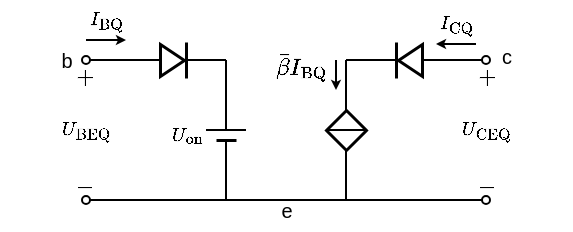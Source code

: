 <mxfile version="17.2.1" type="device"><diagram id="IWnlxCANj-kkXZdqm2OR" name="第 1 页"><mxGraphModel dx="262" dy="191" grid="1" gridSize="5" guides="1" tooltips="1" connect="1" arrows="1" fold="1" page="1" pageScale="1" pageWidth="827" pageHeight="1169" math="1" shadow="0"><root><mxCell id="0"/><mxCell id="1" parent="0"/><mxCell id="dY4rVBNql4zFu-KEMlVH-2" value="" style="endArrow=none;html=1;rounded=0;strokeWidth=1.5;" edge="1" parent="1"><mxGeometry width="50" height="50" relative="1" as="geometry"><mxPoint x="240" y="144" as="sourcePoint"/><mxPoint x="240" y="126" as="targetPoint"/></mxGeometry></mxCell><mxCell id="dY4rVBNql4zFu-KEMlVH-3" value="" style="endArrow=none;html=1;rounded=0;strokeWidth=1;startArrow=oval;startFill=0;endSize=4;startSize=4;" edge="1" parent="1"><mxGeometry width="50" height="50" relative="1" as="geometry"><mxPoint x="190" y="135" as="sourcePoint"/><mxPoint x="260" y="135" as="targetPoint"/></mxGeometry></mxCell><mxCell id="dY4rVBNql4zFu-KEMlVH-4" value="" style="endArrow=none;html=1;rounded=0;strokeWidth=1;" edge="1" parent="1"><mxGeometry width="50" height="50" relative="1" as="geometry"><mxPoint x="250" y="170" as="sourcePoint"/><mxPoint x="270" y="170" as="targetPoint"/></mxGeometry></mxCell><mxCell id="dY4rVBNql4zFu-KEMlVH-5" value="" style="endArrow=none;html=1;rounded=0;strokeWidth=1.5;" edge="1" parent="1"><mxGeometry width="50" height="50" relative="1" as="geometry"><mxPoint x="255" y="175" as="sourcePoint"/><mxPoint x="265" y="175" as="targetPoint"/></mxGeometry></mxCell><mxCell id="dY4rVBNql4zFu-KEMlVH-6" value="" style="endArrow=none;html=1;rounded=0;strokeWidth=1;" edge="1" parent="1"><mxGeometry width="50" height="50" relative="1" as="geometry"><mxPoint x="260" y="135" as="sourcePoint"/><mxPoint x="260" y="170" as="targetPoint"/></mxGeometry></mxCell><mxCell id="dY4rVBNql4zFu-KEMlVH-7" value="" style="endArrow=none;html=1;rounded=0;strokeWidth=1;" edge="1" parent="1"><mxGeometry width="50" height="50" relative="1" as="geometry"><mxPoint x="260" y="205" as="sourcePoint"/><mxPoint x="260" y="175" as="targetPoint"/></mxGeometry></mxCell><mxCell id="dY4rVBNql4zFu-KEMlVH-8" value="b" style="text;html=1;align=center;verticalAlign=middle;resizable=0;points=[];autosize=1;strokeColor=none;fillColor=none;fontSize=10;" vertex="1" parent="1"><mxGeometry x="170" y="125" width="20" height="20" as="geometry"/></mxCell><mxCell id="dY4rVBNql4zFu-KEMlVH-9" value="$$I_{\mathrm{BQ}}$$" style="text;html=1;align=center;verticalAlign=middle;resizable=1;points=[];autosize=1;strokeColor=none;fillColor=none;fontSize=8;movable=1;rotatable=1;deletable=1;editable=1;connectable=1;" vertex="1" parent="1"><mxGeometry x="190" y="105" width="20" height="20" as="geometry"/></mxCell><mxCell id="dY4rVBNql4zFu-KEMlVH-10" value="" style="endArrow=classic;html=1;rounded=0;fontSize=10;startSize=2;endSize=2;strokeWidth=1;" edge="1" parent="1"><mxGeometry width="50" height="50" relative="1" as="geometry"><mxPoint x="190" y="125" as="sourcePoint"/><mxPoint x="210" y="125" as="targetPoint"/></mxGeometry></mxCell><mxCell id="dY4rVBNql4zFu-KEMlVH-11" value="$$U_{\mathrm{BEQ}}$$" style="text;html=1;align=center;verticalAlign=middle;resizable=1;points=[];autosize=1;strokeColor=none;fillColor=none;fontSize=8;movable=1;rotatable=1;deletable=1;editable=1;connectable=0;" vertex="1" parent="1"><mxGeometry x="180" y="160" width="20" height="20" as="geometry"/></mxCell><mxCell id="dY4rVBNql4zFu-KEMlVH-12" value="$$+$$" style="text;html=1;align=center;verticalAlign=middle;resizable=1;points=[];autosize=1;strokeColor=none;fillColor=none;fontSize=10;movable=1;rotatable=1;deletable=1;editable=1;connectable=0;" vertex="1" parent="1"><mxGeometry x="181" y="135" width="15" height="15" as="geometry"/></mxCell><mxCell id="dY4rVBNql4zFu-KEMlVH-13" value="$$-$$" style="text;html=1;align=center;verticalAlign=middle;resizable=1;points=[];autosize=1;strokeColor=none;fillColor=none;fontSize=10;movable=1;rotatable=1;deletable=1;editable=1;connectable=0;" vertex="1" parent="1"><mxGeometry x="181" y="190" width="15" height="15" as="geometry"/></mxCell><mxCell id="dY4rVBNql4zFu-KEMlVH-14" value="" style="endArrow=oval;html=1;rounded=0;fontSize=10;startSize=4;endSize=4;strokeWidth=1;startArrow=oval;startFill=0;endFill=0;" edge="1" parent="1"><mxGeometry width="50" height="50" relative="1" as="geometry"><mxPoint x="190" y="205" as="sourcePoint"/><mxPoint x="390" y="205" as="targetPoint"/></mxGeometry></mxCell><mxCell id="dY4rVBNql4zFu-KEMlVH-15" value="" style="rhombus;whiteSpace=wrap;html=1;fontSize=10;strokeWidth=1.5;" vertex="1" parent="1"><mxGeometry x="310" y="160" width="20" height="20" as="geometry"/></mxCell><mxCell id="dY4rVBNql4zFu-KEMlVH-16" value="" style="endArrow=none;html=1;rounded=0;fontSize=10;startSize=4;endSize=4;strokeWidth=1;exitX=0;exitY=0.5;exitDx=0;exitDy=0;entryX=1;entryY=0.5;entryDx=0;entryDy=0;" edge="1" parent="1" source="dY4rVBNql4zFu-KEMlVH-15" target="dY4rVBNql4zFu-KEMlVH-15"><mxGeometry width="50" height="50" relative="1" as="geometry"><mxPoint x="310" y="165" as="sourcePoint"/><mxPoint x="360" y="115" as="targetPoint"/></mxGeometry></mxCell><mxCell id="dY4rVBNql4zFu-KEMlVH-17" value="" style="endArrow=none;html=1;rounded=0;fontSize=10;startSize=4;endSize=4;strokeWidth=1;exitX=0.5;exitY=0;exitDx=0;exitDy=0;" edge="1" parent="1" source="dY4rVBNql4zFu-KEMlVH-15"><mxGeometry width="50" height="50" relative="1" as="geometry"><mxPoint x="350" y="130" as="sourcePoint"/><mxPoint x="320" y="135" as="targetPoint"/></mxGeometry></mxCell><mxCell id="dY4rVBNql4zFu-KEMlVH-18" value="" style="endArrow=none;html=1;rounded=0;fontSize=10;startSize=4;endSize=4;strokeWidth=1;exitX=0.5;exitY=1;exitDx=0;exitDy=0;" edge="1" parent="1" source="dY4rVBNql4zFu-KEMlVH-15"><mxGeometry width="50" height="50" relative="1" as="geometry"><mxPoint x="355" y="180" as="sourcePoint"/><mxPoint x="320" y="205" as="targetPoint"/></mxGeometry></mxCell><mxCell id="dY4rVBNql4zFu-KEMlVH-19" value="" style="endArrow=classic;html=1;rounded=0;fontSize=10;startSize=2;endSize=2;strokeWidth=1;" edge="1" parent="1"><mxGeometry width="50" height="50" relative="1" as="geometry"><mxPoint x="315" y="135" as="sourcePoint"/><mxPoint x="315" y="150" as="targetPoint"/></mxGeometry></mxCell><mxCell id="dY4rVBNql4zFu-KEMlVH-20" value="$$\bar{\beta}I_{\mathrm{BQ}}$$" style="text;html=1;align=center;verticalAlign=middle;resizable=1;points=[];autosize=1;strokeColor=none;fillColor=none;fontSize=10;movable=1;rotatable=1;deletable=1;editable=1;connectable=1;" vertex="1" parent="1"><mxGeometry x="284" y="130" width="26" height="15" as="geometry"/></mxCell><mxCell id="dY4rVBNql4zFu-KEMlVH-22" value="" style="endArrow=oval;html=1;rounded=0;fontSize=10;startSize=4;endSize=4;strokeWidth=1;endFill=0;" edge="1" parent="1"><mxGeometry width="50" height="50" relative="1" as="geometry"><mxPoint x="320" y="135" as="sourcePoint"/><mxPoint x="390" y="135" as="targetPoint"/></mxGeometry></mxCell><mxCell id="dY4rVBNql4zFu-KEMlVH-23" value="" style="triangle;whiteSpace=wrap;html=1;strokeWidth=1.5;connectable=0;allowArrows=0;flipH=1;" vertex="1" parent="1"><mxGeometry x="346" y="127" width="12" height="16" as="geometry"/></mxCell><mxCell id="dY4rVBNql4zFu-KEMlVH-24" value="" style="endArrow=none;html=1;rounded=0;strokeWidth=1.5;" edge="1" parent="1"><mxGeometry width="50" height="50" relative="1" as="geometry"><mxPoint x="345" y="144" as="sourcePoint"/><mxPoint x="345" y="126.0" as="targetPoint"/></mxGeometry></mxCell><mxCell id="dY4rVBNql4zFu-KEMlVH-25" value="$$I_{\mathrm{CQ}}$$" style="text;html=1;align=center;verticalAlign=middle;resizable=1;points=[];autosize=1;strokeColor=none;fillColor=none;fontSize=8;movable=1;rotatable=1;deletable=1;editable=1;connectable=1;" vertex="1" parent="1"><mxGeometry x="365" y="107" width="20" height="20" as="geometry"/></mxCell><mxCell id="dY4rVBNql4zFu-KEMlVH-26" value="" style="endArrow=classic;html=1;rounded=0;fontSize=10;startSize=2;endSize=2;strokeWidth=1;" edge="1" parent="1"><mxGeometry width="50" height="50" relative="1" as="geometry"><mxPoint x="385" y="127" as="sourcePoint"/><mxPoint x="365" y="127" as="targetPoint"/></mxGeometry></mxCell><mxCell id="dY4rVBNql4zFu-KEMlVH-27" value="c" style="text;html=1;align=center;verticalAlign=middle;resizable=0;points=[];autosize=1;strokeColor=none;fillColor=none;fontSize=10;" vertex="1" parent="1"><mxGeometry x="390" y="123" width="20" height="20" as="geometry"/></mxCell><mxCell id="dY4rVBNql4zFu-KEMlVH-28" value="e" style="text;html=1;align=center;verticalAlign=middle;resizable=0;points=[];autosize=1;strokeColor=none;fillColor=none;fontSize=10;" vertex="1" parent="1"><mxGeometry x="280" y="200" width="20" height="20" as="geometry"/></mxCell><mxCell id="dY4rVBNql4zFu-KEMlVH-29" value="$$+$$" style="text;html=1;align=center;verticalAlign=middle;resizable=1;points=[];autosize=1;strokeColor=none;fillColor=none;fontSize=10;movable=1;rotatable=1;deletable=1;editable=1;connectable=0;" vertex="1" parent="1"><mxGeometry x="382" y="135" width="15" height="15" as="geometry"/></mxCell><mxCell id="dY4rVBNql4zFu-KEMlVH-30" value="$$U_{\mathrm{CEQ}}$$" style="text;html=1;align=center;verticalAlign=middle;resizable=1;points=[];autosize=1;strokeColor=none;fillColor=none;fontSize=8;movable=1;rotatable=1;deletable=1;editable=1;connectable=0;" vertex="1" parent="1"><mxGeometry x="380" y="160" width="20" height="20" as="geometry"/></mxCell><mxCell id="dY4rVBNql4zFu-KEMlVH-31" value="$$-$$" style="text;html=1;align=center;verticalAlign=middle;resizable=1;points=[];autosize=1;strokeColor=none;fillColor=none;fontSize=10;movable=1;rotatable=1;deletable=1;editable=1;connectable=0;" vertex="1" parent="1"><mxGeometry x="382" y="190" width="15" height="15" as="geometry"/></mxCell><mxCell id="dY4rVBNql4zFu-KEMlVH-32" value="$$U_{\mathrm{on}}$$" style="text;html=1;align=center;verticalAlign=middle;resizable=1;points=[];autosize=1;strokeColor=none;fillColor=none;fontSize=8;movable=1;rotatable=1;deletable=1;editable=1;connectable=1;" vertex="1" parent="1"><mxGeometry x="230" y="165" width="20" height="15" as="geometry"/></mxCell><mxCell id="dY4rVBNql4zFu-KEMlVH-1" value="" style="triangle;whiteSpace=wrap;html=1;strokeWidth=1.5;connectable=0;allowArrows=0;" vertex="1" parent="1"><mxGeometry x="227" y="127" width="12" height="16" as="geometry"/></mxCell></root></mxGraphModel></diagram></mxfile>